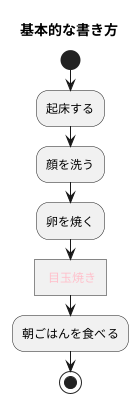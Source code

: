 @startuml アクティビティ図
title 基本的な書き方
start
:起床する;
:顔を洗う;
:卵を焼く;
:<color:Pink> 目玉焼き]           
:朝ごはんを食べる;
stop
@enduml
